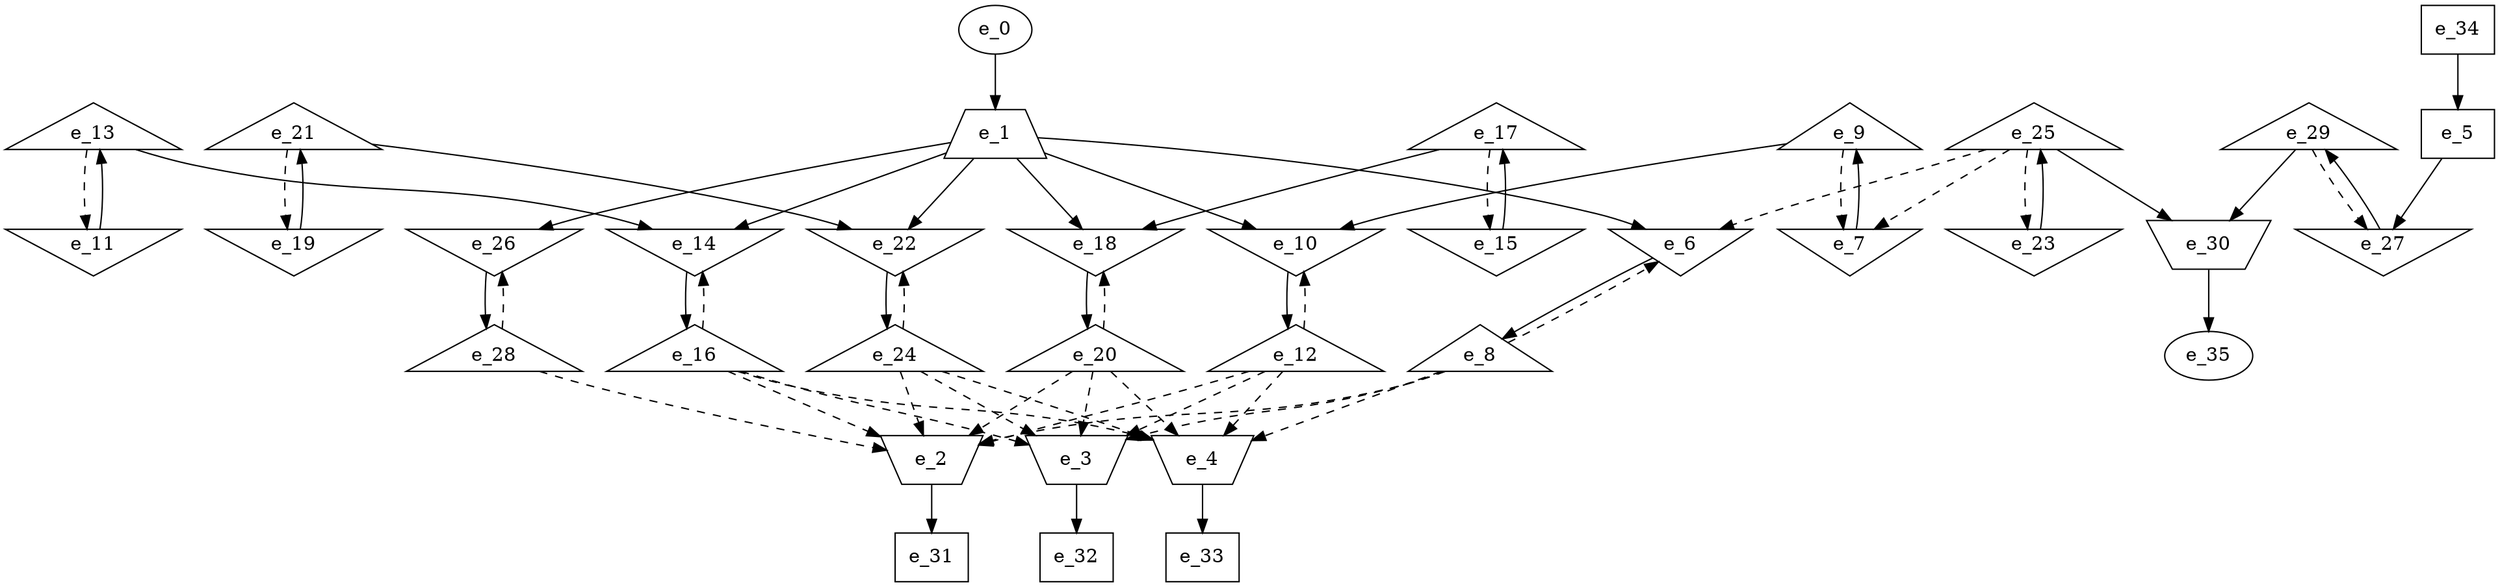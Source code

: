 digraph control_path {
  e_0: entry_node : n ;
  e_1 [shape = trapezium];
  e_2 [shape = invtrapezium];
  e_3 [shape = invtrapezium];
  e_4 [shape = invtrapezium];
  e_5 [shape = dot];
  e_6 [shape = invtriangle];
  e_7 [shape = invtriangle];
  e_8 [shape = triangle];
  e_9 [shape = triangle];
  e_10 [shape = invtriangle];
  e_11 [shape = invtriangle];
  e_12 [shape = triangle];
  e_13 [shape = triangle];
  e_14 [shape = invtriangle];
  e_15 [shape = invtriangle];
  e_16 [shape = triangle];
  e_17 [shape = triangle];
  e_18 [shape = invtriangle];
  e_19 [shape = invtriangle];
  e_20 [shape = triangle];
  e_21 [shape = triangle];
  e_22 [shape = invtriangle];
  e_23 [shape = invtriangle];
  e_24 [shape = triangle];
  e_25 [shape = triangle];
  e_26 [shape = invtriangle];
  e_27 [shape = invtriangle];
  e_28 [shape = triangle];
  e_29 [shape = triangle];
  e_30 [shape = invtrapezium];
  e_31 [shape = dot];
  e_32 [shape = dot];
  e_33 [shape = dot];
  e_34 [shape = dot];
  e_35: exit_node : s ;
  e_0 -> e_1;
  e_28 -> e_2[style = dashed];
  e_20 -> e_2[style = dashed];
  e_16 -> e_2[style = dashed];
  e_24 -> e_2[style = dashed];
  e_8 -> e_2[style = dashed];
  e_12 -> e_2[style = dashed];
  e_20 -> e_3[style = dashed];
  e_16 -> e_3[style = dashed];
  e_24 -> e_3[style = dashed];
  e_8 -> e_3[style = dashed];
  e_12 -> e_3[style = dashed];
  e_20 -> e_4[style = dashed];
  e_16 -> e_4[style = dashed];
  e_24 -> e_4[style = dashed];
  e_8 -> e_4[style = dashed];
  e_12 -> e_4[style = dashed];
  e_34 -> e_5;
  e_1 -> e_6;
  e_25 -> e_6[style = dashed];
  e_8 -> e_6[style = dashed];
  e_25 -> e_7[style = dashed];
  e_9 -> e_7[style = dashed];
  e_6 -> e_8;
  e_7 -> e_9;
  e_1 -> e_10;
  e_9 -> e_10;
  e_12 -> e_10[style = dashed];
  e_13 -> e_11[style = dashed];
  e_10 -> e_12;
  e_11 -> e_13;
  e_1 -> e_14;
  e_13 -> e_14;
  e_16 -> e_14[style = dashed];
  e_17 -> e_15[style = dashed];
  e_14 -> e_16;
  e_15 -> e_17;
  e_17 -> e_18;
  e_1 -> e_18;
  e_20 -> e_18[style = dashed];
  e_21 -> e_19[style = dashed];
  e_18 -> e_20;
  e_19 -> e_21;
  e_1 -> e_22;
  e_21 -> e_22;
  e_24 -> e_22[style = dashed];
  e_25 -> e_23[style = dashed];
  e_22 -> e_24;
  e_23 -> e_25;
  e_1 -> e_26;
  e_28 -> e_26[style = dashed];
  e_5 -> e_27;
  e_29 -> e_27[style = dashed];
  e_26 -> e_28;
  e_27 -> e_29;
  e_25 -> e_30;
  e_29 -> e_30;
  e_2 -> e_31;
  e_3 -> e_32;
  e_4 -> e_33;
  e_30 -> e_35;
}
